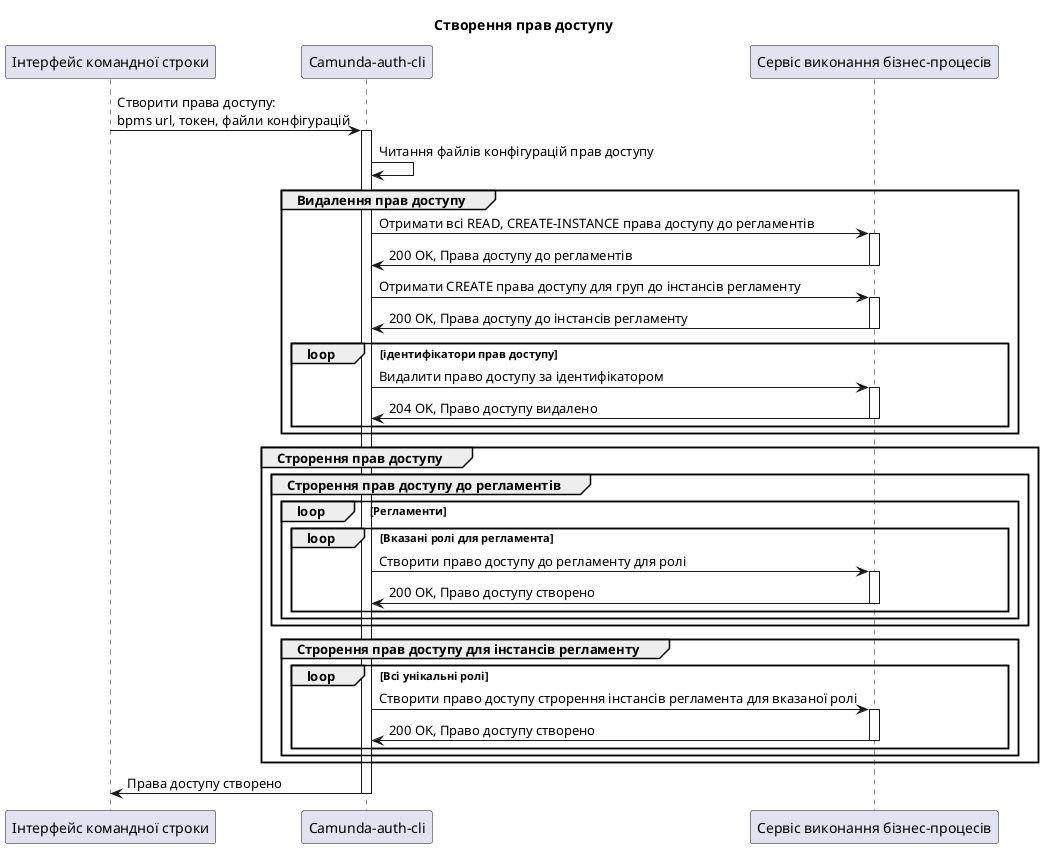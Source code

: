 @startuml
participant "Інтерфейс командної строки" as cli  order 10
participant "Camunda-auth-cli" as camundaAuthCli  order 20
participant "Cервіс виконання бізнес-процесів" as bpms order 30
skinparam responseMessageBelowArrow true

title Створення прав доступу
    cli -> camundaAuthCli: Створити права доступу:\nbpms url, токен, файли конфігурацій
    activate camundaAuthCli
      camundaAuthCli -> camundaAuthCli: Читання файлів конфігурацій прав доступу
      group Видалення прав доступу
      camundaAuthCli -> bpms: Отримати всі READ, CREATE-INSTANCE права доступу до регламентів
      activate bpms
      bpms -> camundaAuthCli: 200 OK, Права доступу до регламентів
      deactivate bpms
      camundaAuthCli -> bpms: Отримати CREATE права доступу для груп до інстансів регламенту
      activate bpms
      bpms -> camundaAuthCli: 200 OK, Права доступу до інстансів регламенту
      deactivate bpms
      loop ідентифікатори прав доступу
         camundaAuthCli -> bpms: Видалити право доступу за ідентифікатором
         activate bpms
         bpms -> camundaAuthCli: 204 OK, Право доступу видалено
         deactivate bpms
      end
    end
    group Строрення прав доступу
      group Строрення прав доступу до регламентів
        loop Регламенти
          loop Вказані ролі для регламента
              camundaAuthCli -> bpms: Створити право доступу до регламенту для ролі
              activate bpms
                bpms -> camundaAuthCli: 200 OK, Право доступу створено
              deactivate bpms
          end
        end
      end
      group Строрення прав доступу для інстансів регламенту
        loop Всі унікальні ролі
          camundaAuthCli -> bpms: Створити право доступу строрення інстансів регламента для вказаної ролі
          activate bpms
            bpms -> camundaAuthCli: 200 OK, Право доступу створено
          deactivate bpms
        end
      end
    end
    camundaAuthCli -> cli: Права доступу створено
    deactivate camundaAuthCli
@enduml